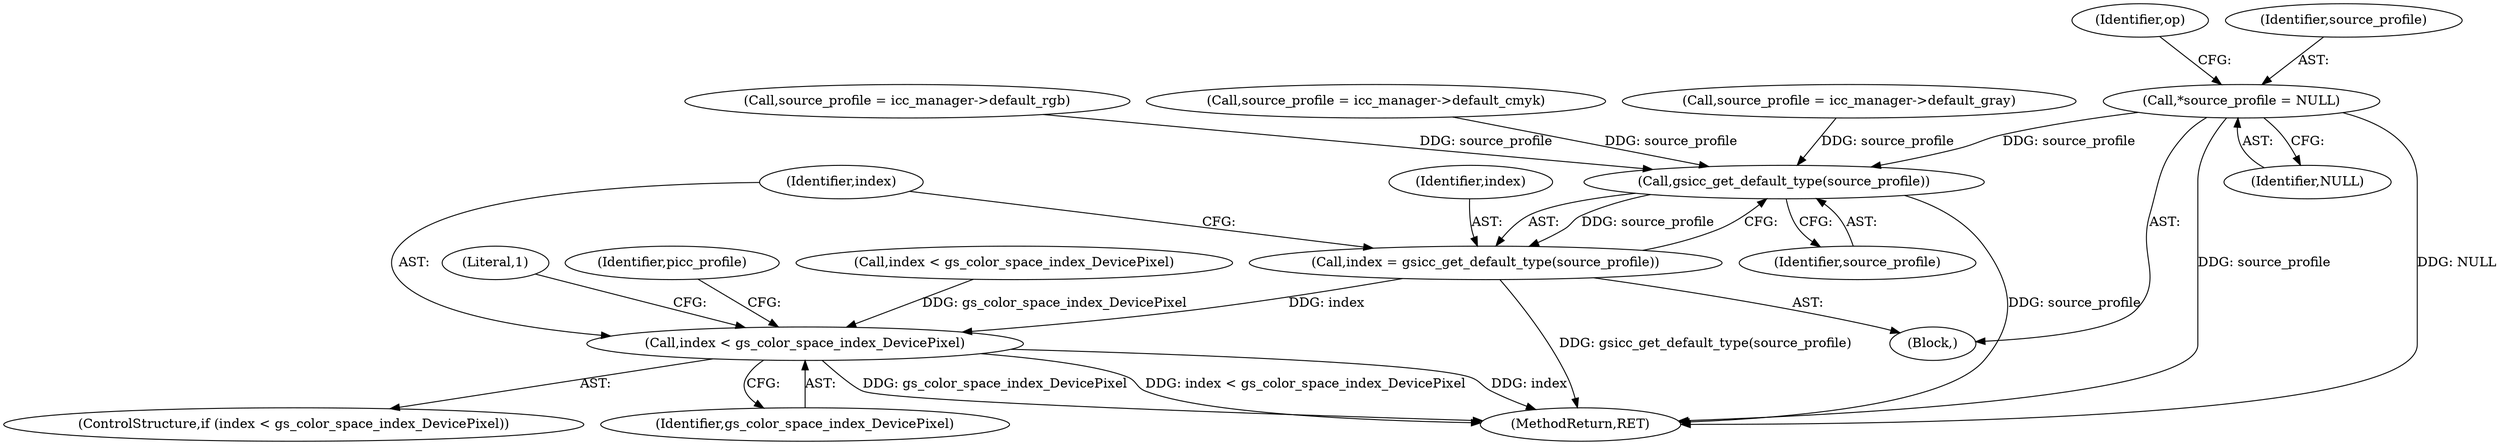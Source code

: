 digraph "0_ghostscript_67d760ab775dae4efe803b5944b0439aa3c0b04a_1@pointer" {
"1000149" [label="(Call,*source_profile = NULL)"];
"1000470" [label="(Call,gsicc_get_default_type(source_profile))"];
"1000468" [label="(Call,index = gsicc_get_default_type(source_profile))"];
"1000473" [label="(Call,index < gs_color_space_index_DevicePixel)"];
"1000472" [label="(ControlStructure,if (index < gs_color_space_index_DevicePixel))"];
"1000521" [label="(Literal,1)"];
"1000154" [label="(Identifier,op)"];
"1000320" [label="(Call,source_profile = icc_manager->default_rgb)"];
"1000149" [label="(Call,*source_profile = NULL)"];
"1000150" [label="(Identifier,source_profile)"];
"1000340" [label="(Call,source_profile = icc_manager->default_cmyk)"];
"1000151" [label="(Identifier,NULL)"];
"1000113" [label="(Block,)"];
"1000470" [label="(Call,gsicc_get_default_type(source_profile))"];
"1000474" [label="(Identifier,index)"];
"1000468" [label="(Call,index = gsicc_get_default_type(source_profile))"];
"1000473" [label="(Call,index < gs_color_space_index_DevicePixel)"];
"1000479" [label="(Identifier,picc_profile)"];
"1000432" [label="(Call,index < gs_color_space_index_DevicePixel)"];
"1000330" [label="(Call,source_profile = icc_manager->default_gray)"];
"1000469" [label="(Identifier,index)"];
"1000471" [label="(Identifier,source_profile)"];
"1000524" [label="(MethodReturn,RET)"];
"1000475" [label="(Identifier,gs_color_space_index_DevicePixel)"];
"1000149" -> "1000113"  [label="AST: "];
"1000149" -> "1000151"  [label="CFG: "];
"1000150" -> "1000149"  [label="AST: "];
"1000151" -> "1000149"  [label="AST: "];
"1000154" -> "1000149"  [label="CFG: "];
"1000149" -> "1000524"  [label="DDG: NULL"];
"1000149" -> "1000524"  [label="DDG: source_profile"];
"1000149" -> "1000470"  [label="DDG: source_profile"];
"1000470" -> "1000468"  [label="AST: "];
"1000470" -> "1000471"  [label="CFG: "];
"1000471" -> "1000470"  [label="AST: "];
"1000468" -> "1000470"  [label="CFG: "];
"1000470" -> "1000524"  [label="DDG: source_profile"];
"1000470" -> "1000468"  [label="DDG: source_profile"];
"1000330" -> "1000470"  [label="DDG: source_profile"];
"1000320" -> "1000470"  [label="DDG: source_profile"];
"1000340" -> "1000470"  [label="DDG: source_profile"];
"1000468" -> "1000113"  [label="AST: "];
"1000469" -> "1000468"  [label="AST: "];
"1000474" -> "1000468"  [label="CFG: "];
"1000468" -> "1000524"  [label="DDG: gsicc_get_default_type(source_profile)"];
"1000468" -> "1000473"  [label="DDG: index"];
"1000473" -> "1000472"  [label="AST: "];
"1000473" -> "1000475"  [label="CFG: "];
"1000474" -> "1000473"  [label="AST: "];
"1000475" -> "1000473"  [label="AST: "];
"1000479" -> "1000473"  [label="CFG: "];
"1000521" -> "1000473"  [label="CFG: "];
"1000473" -> "1000524"  [label="DDG: index"];
"1000473" -> "1000524"  [label="DDG: gs_color_space_index_DevicePixel"];
"1000473" -> "1000524"  [label="DDG: index < gs_color_space_index_DevicePixel"];
"1000432" -> "1000473"  [label="DDG: gs_color_space_index_DevicePixel"];
}
